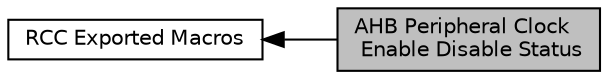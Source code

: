 digraph "AHB Peripheral Clock Enable Disable Status"
{
  edge [fontname="Helvetica",fontsize="10",labelfontname="Helvetica",labelfontsize="10"];
  node [fontname="Helvetica",fontsize="10",shape=box];
  rankdir=LR;
  Node2 [label="RCC Exported Macros",height=0.2,width=0.4,color="black", fillcolor="white", style="filled",URL="$group___r_c_c___exported___macros.html",tooltip=" "];
  Node1 [label="AHB Peripheral Clock\l Enable Disable Status",height=0.2,width=0.4,color="black", fillcolor="grey75", style="filled", fontcolor="black",tooltip="Get the enable or disable status of the AHB peripheral clock."];
  Node2->Node1 [shape=plaintext, dir="back", style="solid"];
}
